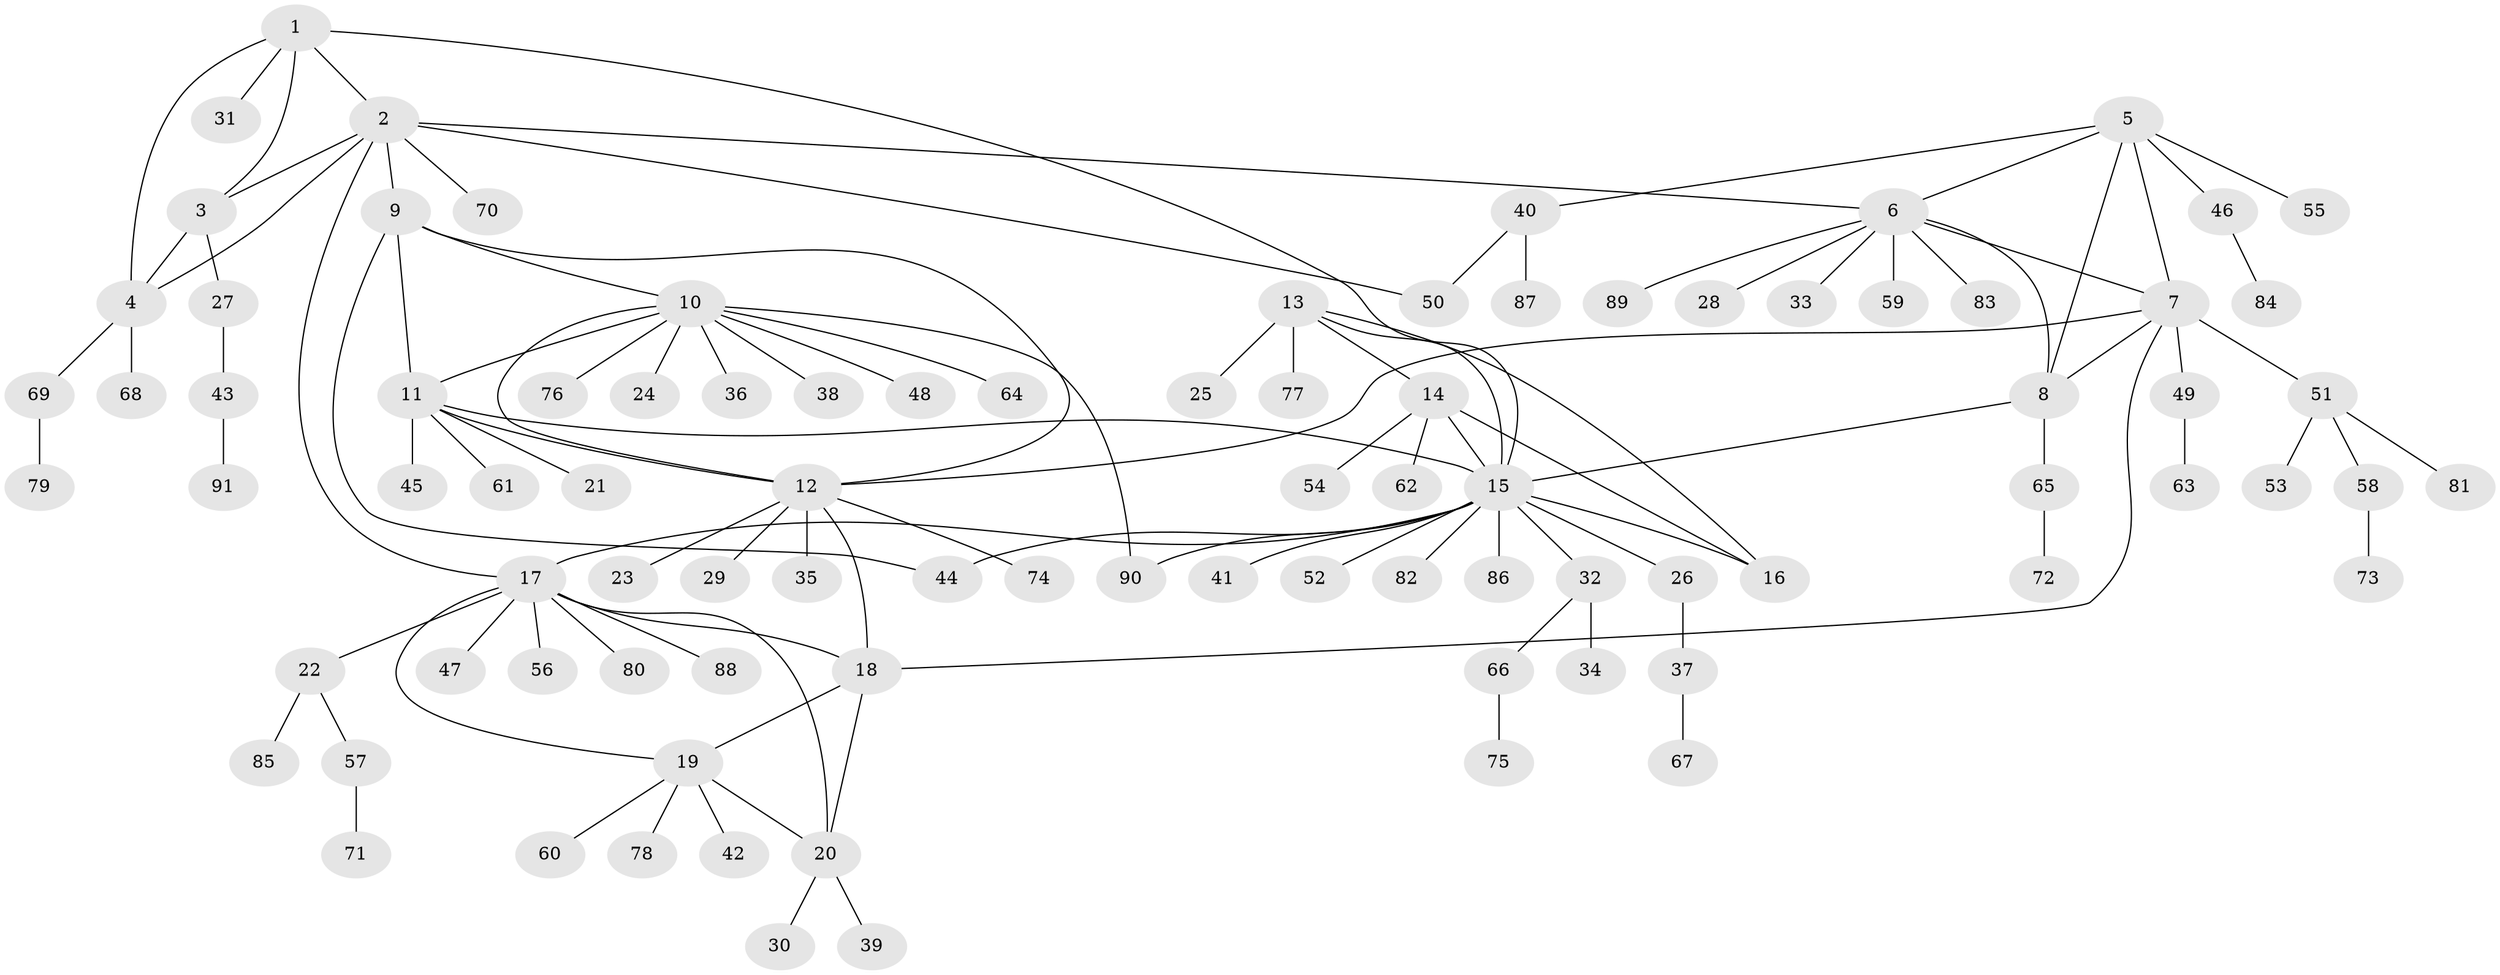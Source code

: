 // Generated by graph-tools (version 1.1) at 2025/37/03/09/25 02:37:21]
// undirected, 91 vertices, 114 edges
graph export_dot {
graph [start="1"]
  node [color=gray90,style=filled];
  1;
  2;
  3;
  4;
  5;
  6;
  7;
  8;
  9;
  10;
  11;
  12;
  13;
  14;
  15;
  16;
  17;
  18;
  19;
  20;
  21;
  22;
  23;
  24;
  25;
  26;
  27;
  28;
  29;
  30;
  31;
  32;
  33;
  34;
  35;
  36;
  37;
  38;
  39;
  40;
  41;
  42;
  43;
  44;
  45;
  46;
  47;
  48;
  49;
  50;
  51;
  52;
  53;
  54;
  55;
  56;
  57;
  58;
  59;
  60;
  61;
  62;
  63;
  64;
  65;
  66;
  67;
  68;
  69;
  70;
  71;
  72;
  73;
  74;
  75;
  76;
  77;
  78;
  79;
  80;
  81;
  82;
  83;
  84;
  85;
  86;
  87;
  88;
  89;
  90;
  91;
  1 -- 2;
  1 -- 3;
  1 -- 4;
  1 -- 15;
  1 -- 31;
  2 -- 3;
  2 -- 4;
  2 -- 6;
  2 -- 9;
  2 -- 17;
  2 -- 50;
  2 -- 70;
  3 -- 4;
  3 -- 27;
  4 -- 68;
  4 -- 69;
  5 -- 6;
  5 -- 7;
  5 -- 8;
  5 -- 40;
  5 -- 46;
  5 -- 55;
  6 -- 7;
  6 -- 8;
  6 -- 28;
  6 -- 33;
  6 -- 59;
  6 -- 83;
  6 -- 89;
  7 -- 8;
  7 -- 12;
  7 -- 18;
  7 -- 49;
  7 -- 51;
  8 -- 15;
  8 -- 65;
  9 -- 10;
  9 -- 11;
  9 -- 12;
  9 -- 44;
  10 -- 11;
  10 -- 12;
  10 -- 24;
  10 -- 36;
  10 -- 38;
  10 -- 48;
  10 -- 64;
  10 -- 76;
  10 -- 90;
  11 -- 12;
  11 -- 15;
  11 -- 21;
  11 -- 45;
  11 -- 61;
  12 -- 18;
  12 -- 23;
  12 -- 29;
  12 -- 35;
  12 -- 74;
  13 -- 14;
  13 -- 15;
  13 -- 16;
  13 -- 25;
  13 -- 77;
  14 -- 15;
  14 -- 16;
  14 -- 54;
  14 -- 62;
  15 -- 16;
  15 -- 17;
  15 -- 26;
  15 -- 32;
  15 -- 41;
  15 -- 44;
  15 -- 52;
  15 -- 82;
  15 -- 86;
  15 -- 90;
  17 -- 18;
  17 -- 19;
  17 -- 20;
  17 -- 22;
  17 -- 47;
  17 -- 56;
  17 -- 80;
  17 -- 88;
  18 -- 19;
  18 -- 20;
  19 -- 20;
  19 -- 42;
  19 -- 60;
  19 -- 78;
  20 -- 30;
  20 -- 39;
  22 -- 57;
  22 -- 85;
  26 -- 37;
  27 -- 43;
  32 -- 34;
  32 -- 66;
  37 -- 67;
  40 -- 50;
  40 -- 87;
  43 -- 91;
  46 -- 84;
  49 -- 63;
  51 -- 53;
  51 -- 58;
  51 -- 81;
  57 -- 71;
  58 -- 73;
  65 -- 72;
  66 -- 75;
  69 -- 79;
}
